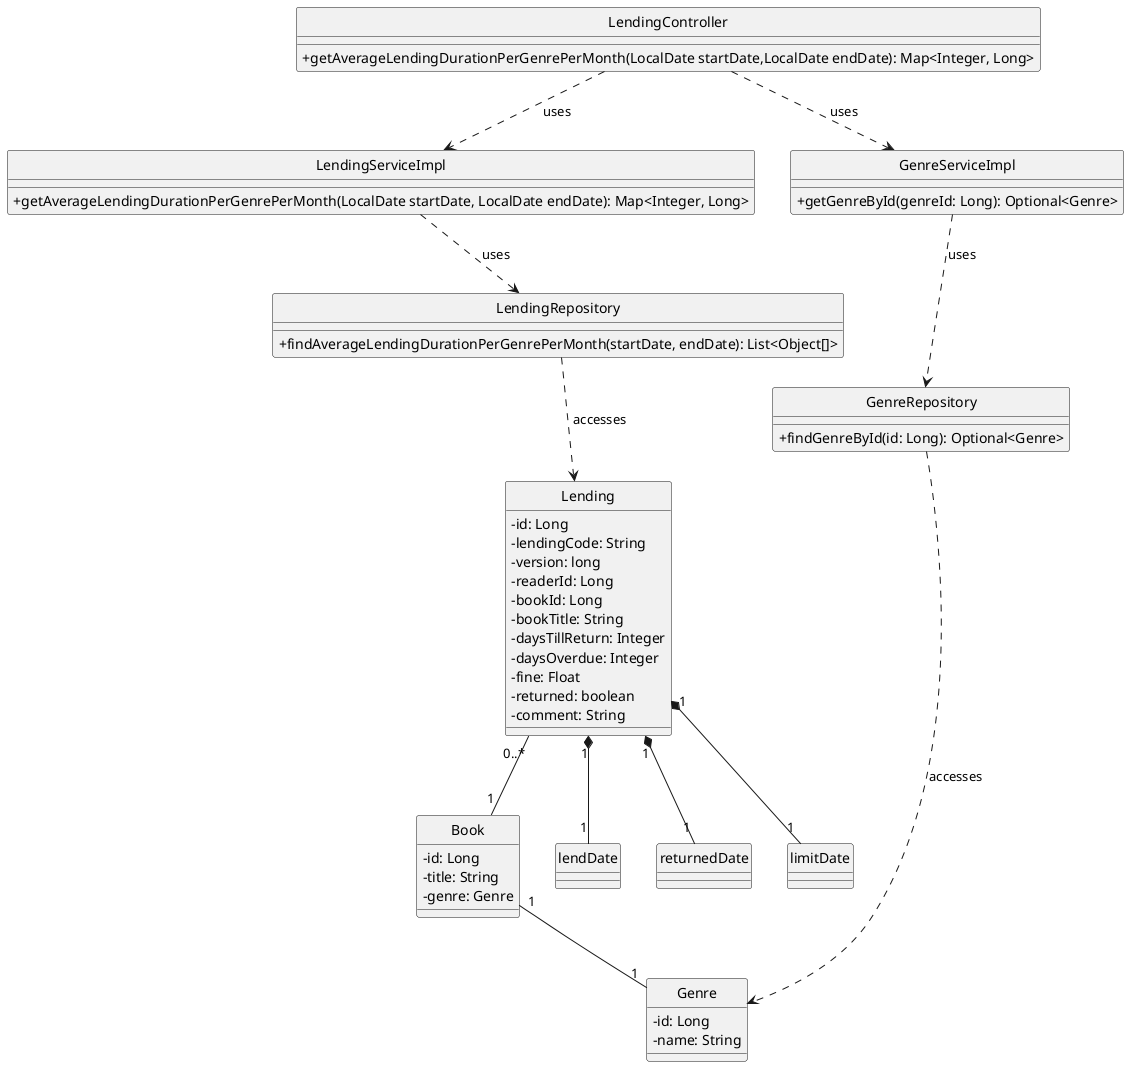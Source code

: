 @startuml
'https://plantuml.com/class-diagram

hide circle
skinparam classAttributeIconSize 0

class Lending {
    - id: Long
    - lendingCode: String
    - version: long
    - readerId: Long
    - bookId: Long
    - bookTitle: String
    - daysTillReturn: Integer
    - daysOverdue: Integer
    - fine: Float
    - returned: boolean
    - comment: String
}

class LendingController {
    + getAverageLendingDurationPerGenrePerMonth(LocalDate startDate,LocalDate endDate): Map<Integer, Long>
}

class LendingServiceImpl {
    + getAverageLendingDurationPerGenrePerMonth(LocalDate startDate, LocalDate endDate): Map<Integer, Long>
}

class LendingRepository {
    + findAverageLendingDurationPerGenrePerMonth(startDate, endDate): List<Object[]>
}

class GenreServiceImpl {
    + getGenreById(genreId: Long): Optional<Genre>
}

class GenreRepository {
    + findGenreById(id: Long): Optional<Genre>
}

class Genre {
    - id: Long
    - name: String
}

class Book {
    - id: Long
    - title: String
    - genre: Genre
}

LendingController ..> LendingServiceImpl : uses
LendingServiceImpl ..> LendingRepository : uses
LendingController ..> GenreServiceImpl : uses
GenreServiceImpl ..> GenreRepository : uses
GenreRepository ..> Genre : accesses
LendingRepository ..> Lending : accesses

Lending "0..*" -- "1" Book
Lending "1" *-- "1" lendDate
Lending "1" *-- "1" returnedDate
Lending "1" *-- "1" limitDate
Book "1" -- "1" Genre
@enduml
